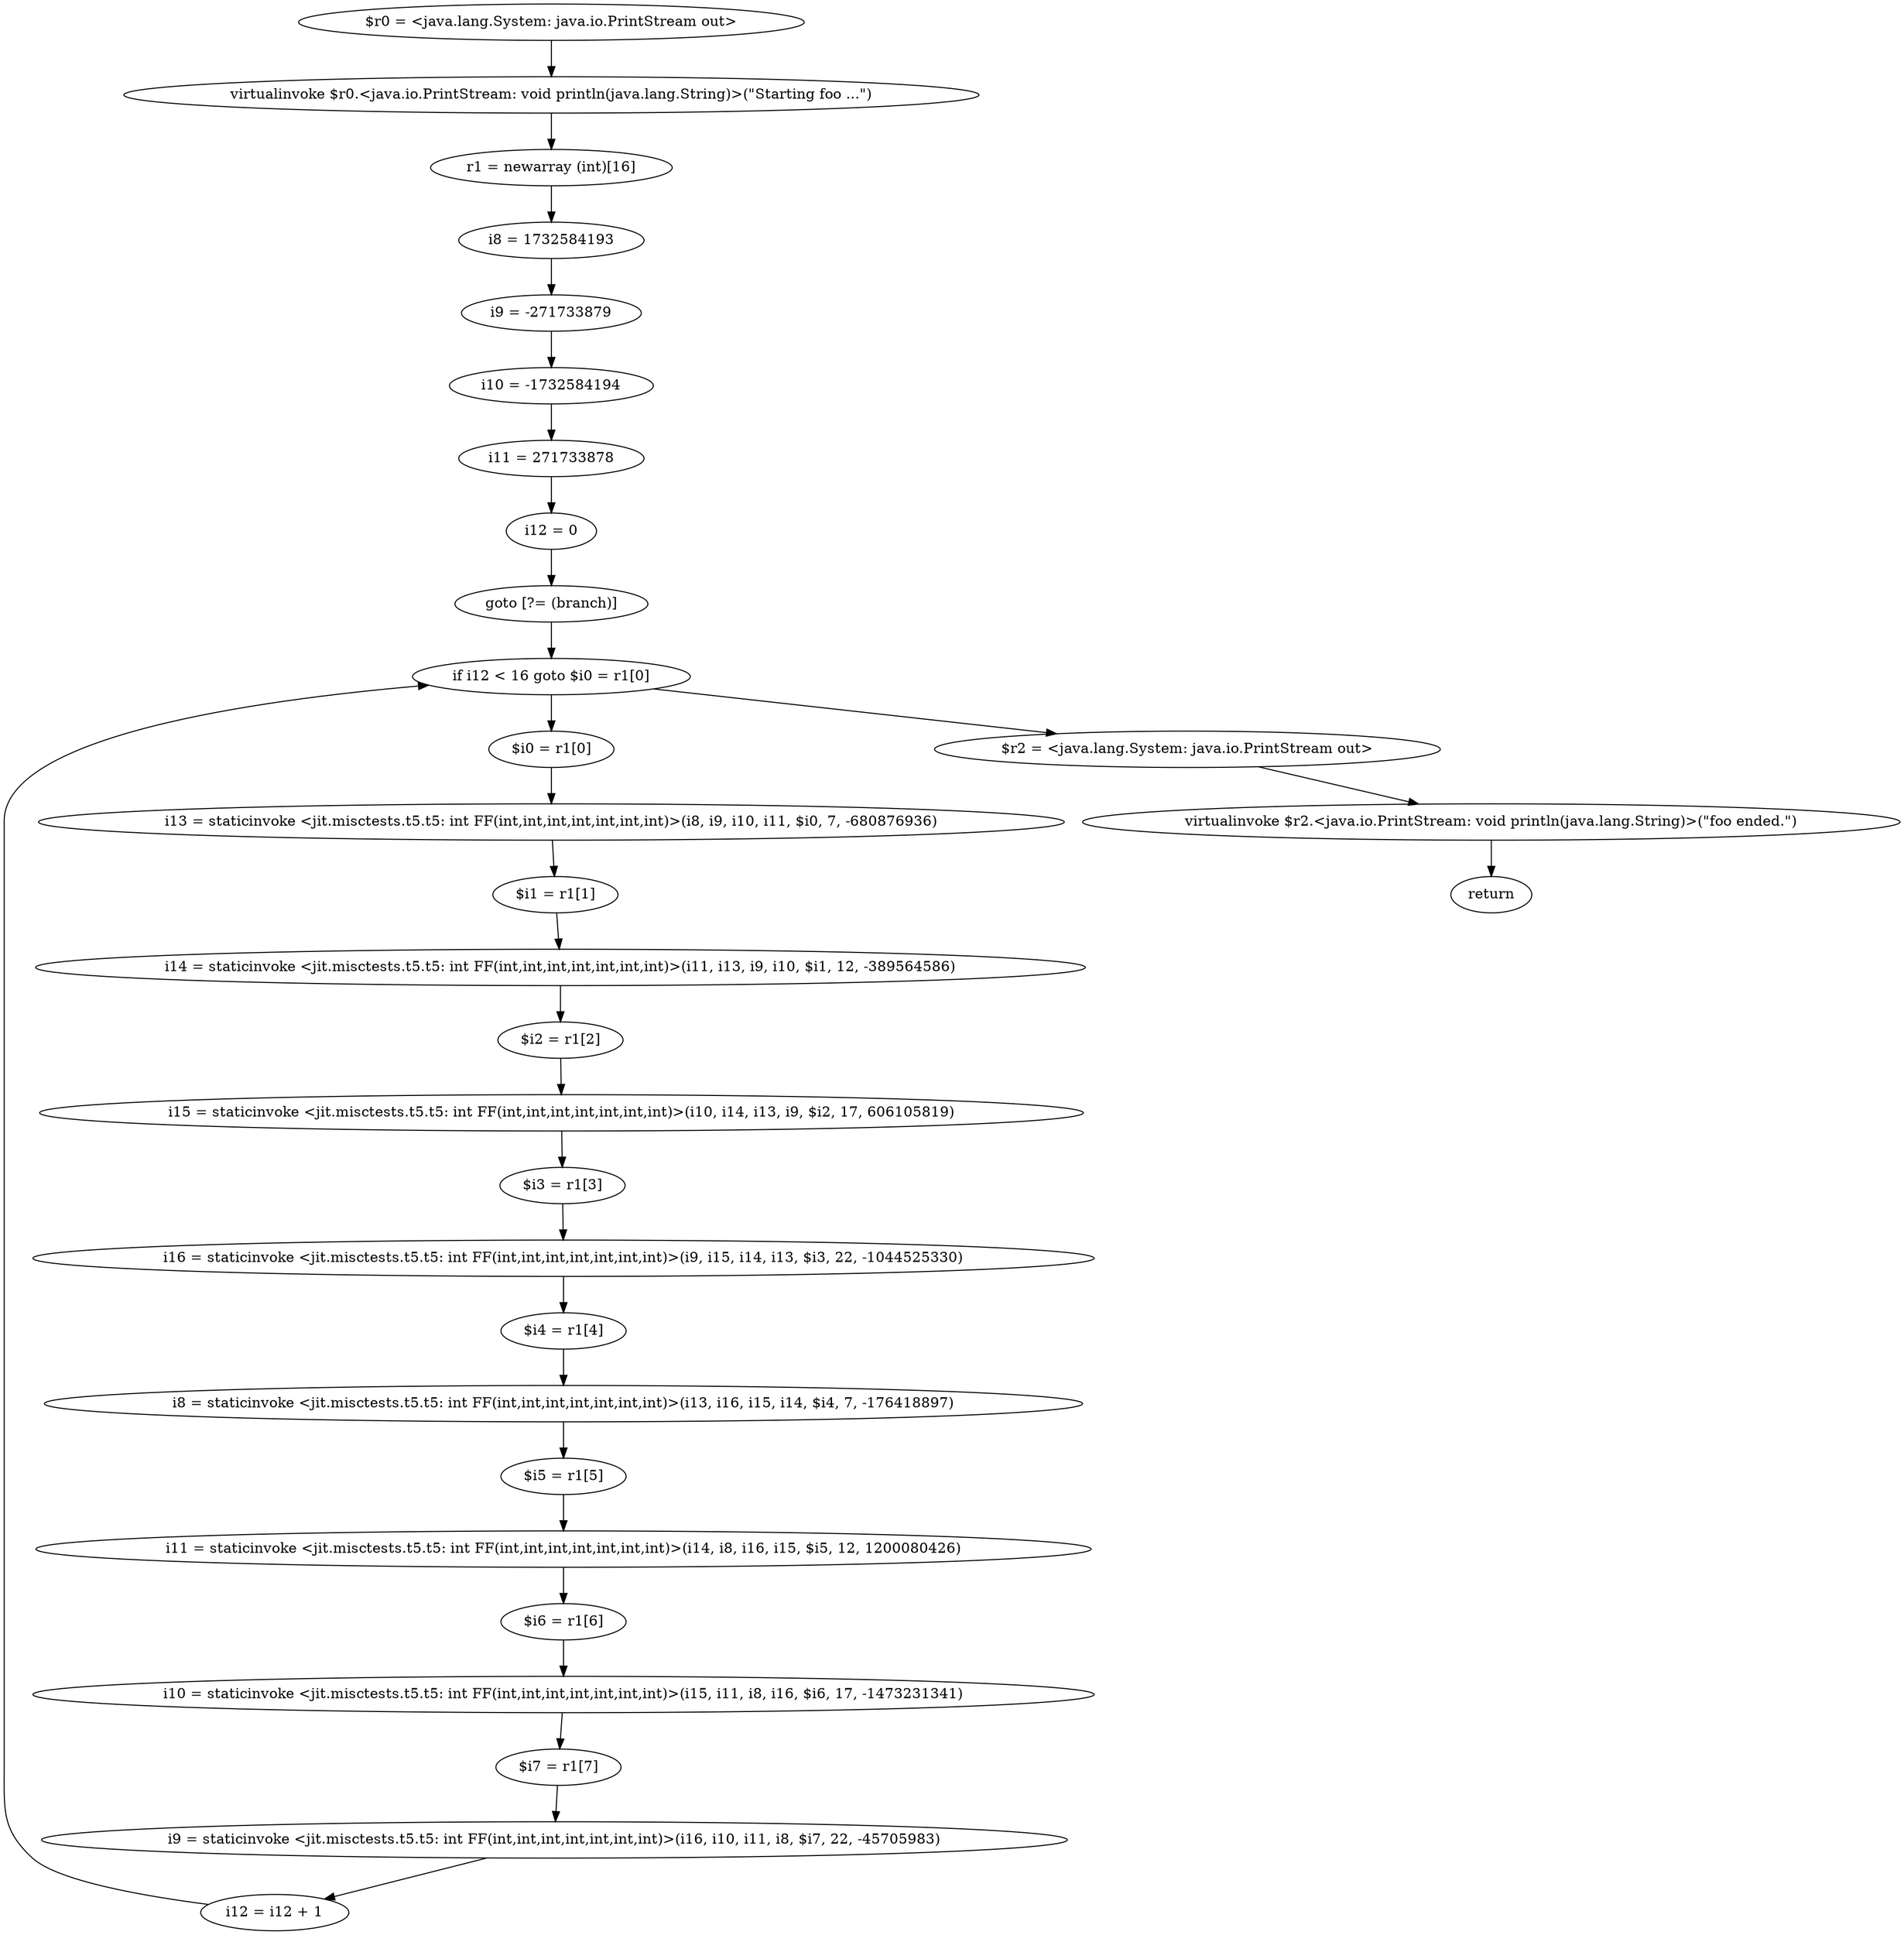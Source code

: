 digraph "unitGraph" {
    "$r0 = <java.lang.System: java.io.PrintStream out>"
    "virtualinvoke $r0.<java.io.PrintStream: void println(java.lang.String)>(\"Starting foo ...\")"
    "r1 = newarray (int)[16]"
    "i8 = 1732584193"
    "i9 = -271733879"
    "i10 = -1732584194"
    "i11 = 271733878"
    "i12 = 0"
    "goto [?= (branch)]"
    "$i0 = r1[0]"
    "i13 = staticinvoke <jit.misctests.t5.t5: int FF(int,int,int,int,int,int,int)>(i8, i9, i10, i11, $i0, 7, -680876936)"
    "$i1 = r1[1]"
    "i14 = staticinvoke <jit.misctests.t5.t5: int FF(int,int,int,int,int,int,int)>(i11, i13, i9, i10, $i1, 12, -389564586)"
    "$i2 = r1[2]"
    "i15 = staticinvoke <jit.misctests.t5.t5: int FF(int,int,int,int,int,int,int)>(i10, i14, i13, i9, $i2, 17, 606105819)"
    "$i3 = r1[3]"
    "i16 = staticinvoke <jit.misctests.t5.t5: int FF(int,int,int,int,int,int,int)>(i9, i15, i14, i13, $i3, 22, -1044525330)"
    "$i4 = r1[4]"
    "i8 = staticinvoke <jit.misctests.t5.t5: int FF(int,int,int,int,int,int,int)>(i13, i16, i15, i14, $i4, 7, -176418897)"
    "$i5 = r1[5]"
    "i11 = staticinvoke <jit.misctests.t5.t5: int FF(int,int,int,int,int,int,int)>(i14, i8, i16, i15, $i5, 12, 1200080426)"
    "$i6 = r1[6]"
    "i10 = staticinvoke <jit.misctests.t5.t5: int FF(int,int,int,int,int,int,int)>(i15, i11, i8, i16, $i6, 17, -1473231341)"
    "$i7 = r1[7]"
    "i9 = staticinvoke <jit.misctests.t5.t5: int FF(int,int,int,int,int,int,int)>(i16, i10, i11, i8, $i7, 22, -45705983)"
    "i12 = i12 + 1"
    "if i12 < 16 goto $i0 = r1[0]"
    "$r2 = <java.lang.System: java.io.PrintStream out>"
    "virtualinvoke $r2.<java.io.PrintStream: void println(java.lang.String)>(\"foo ended.\")"
    "return"
    "$r0 = <java.lang.System: java.io.PrintStream out>"->"virtualinvoke $r0.<java.io.PrintStream: void println(java.lang.String)>(\"Starting foo ...\")";
    "virtualinvoke $r0.<java.io.PrintStream: void println(java.lang.String)>(\"Starting foo ...\")"->"r1 = newarray (int)[16]";
    "r1 = newarray (int)[16]"->"i8 = 1732584193";
    "i8 = 1732584193"->"i9 = -271733879";
    "i9 = -271733879"->"i10 = -1732584194";
    "i10 = -1732584194"->"i11 = 271733878";
    "i11 = 271733878"->"i12 = 0";
    "i12 = 0"->"goto [?= (branch)]";
    "goto [?= (branch)]"->"if i12 < 16 goto $i0 = r1[0]";
    "$i0 = r1[0]"->"i13 = staticinvoke <jit.misctests.t5.t5: int FF(int,int,int,int,int,int,int)>(i8, i9, i10, i11, $i0, 7, -680876936)";
    "i13 = staticinvoke <jit.misctests.t5.t5: int FF(int,int,int,int,int,int,int)>(i8, i9, i10, i11, $i0, 7, -680876936)"->"$i1 = r1[1]";
    "$i1 = r1[1]"->"i14 = staticinvoke <jit.misctests.t5.t5: int FF(int,int,int,int,int,int,int)>(i11, i13, i9, i10, $i1, 12, -389564586)";
    "i14 = staticinvoke <jit.misctests.t5.t5: int FF(int,int,int,int,int,int,int)>(i11, i13, i9, i10, $i1, 12, -389564586)"->"$i2 = r1[2]";
    "$i2 = r1[2]"->"i15 = staticinvoke <jit.misctests.t5.t5: int FF(int,int,int,int,int,int,int)>(i10, i14, i13, i9, $i2, 17, 606105819)";
    "i15 = staticinvoke <jit.misctests.t5.t5: int FF(int,int,int,int,int,int,int)>(i10, i14, i13, i9, $i2, 17, 606105819)"->"$i3 = r1[3]";
    "$i3 = r1[3]"->"i16 = staticinvoke <jit.misctests.t5.t5: int FF(int,int,int,int,int,int,int)>(i9, i15, i14, i13, $i3, 22, -1044525330)";
    "i16 = staticinvoke <jit.misctests.t5.t5: int FF(int,int,int,int,int,int,int)>(i9, i15, i14, i13, $i3, 22, -1044525330)"->"$i4 = r1[4]";
    "$i4 = r1[4]"->"i8 = staticinvoke <jit.misctests.t5.t5: int FF(int,int,int,int,int,int,int)>(i13, i16, i15, i14, $i4, 7, -176418897)";
    "i8 = staticinvoke <jit.misctests.t5.t5: int FF(int,int,int,int,int,int,int)>(i13, i16, i15, i14, $i4, 7, -176418897)"->"$i5 = r1[5]";
    "$i5 = r1[5]"->"i11 = staticinvoke <jit.misctests.t5.t5: int FF(int,int,int,int,int,int,int)>(i14, i8, i16, i15, $i5, 12, 1200080426)";
    "i11 = staticinvoke <jit.misctests.t5.t5: int FF(int,int,int,int,int,int,int)>(i14, i8, i16, i15, $i5, 12, 1200080426)"->"$i6 = r1[6]";
    "$i6 = r1[6]"->"i10 = staticinvoke <jit.misctests.t5.t5: int FF(int,int,int,int,int,int,int)>(i15, i11, i8, i16, $i6, 17, -1473231341)";
    "i10 = staticinvoke <jit.misctests.t5.t5: int FF(int,int,int,int,int,int,int)>(i15, i11, i8, i16, $i6, 17, -1473231341)"->"$i7 = r1[7]";
    "$i7 = r1[7]"->"i9 = staticinvoke <jit.misctests.t5.t5: int FF(int,int,int,int,int,int,int)>(i16, i10, i11, i8, $i7, 22, -45705983)";
    "i9 = staticinvoke <jit.misctests.t5.t5: int FF(int,int,int,int,int,int,int)>(i16, i10, i11, i8, $i7, 22, -45705983)"->"i12 = i12 + 1";
    "i12 = i12 + 1"->"if i12 < 16 goto $i0 = r1[0]";
    "if i12 < 16 goto $i0 = r1[0]"->"$r2 = <java.lang.System: java.io.PrintStream out>";
    "if i12 < 16 goto $i0 = r1[0]"->"$i0 = r1[0]";
    "$r2 = <java.lang.System: java.io.PrintStream out>"->"virtualinvoke $r2.<java.io.PrintStream: void println(java.lang.String)>(\"foo ended.\")";
    "virtualinvoke $r2.<java.io.PrintStream: void println(java.lang.String)>(\"foo ended.\")"->"return";
}
